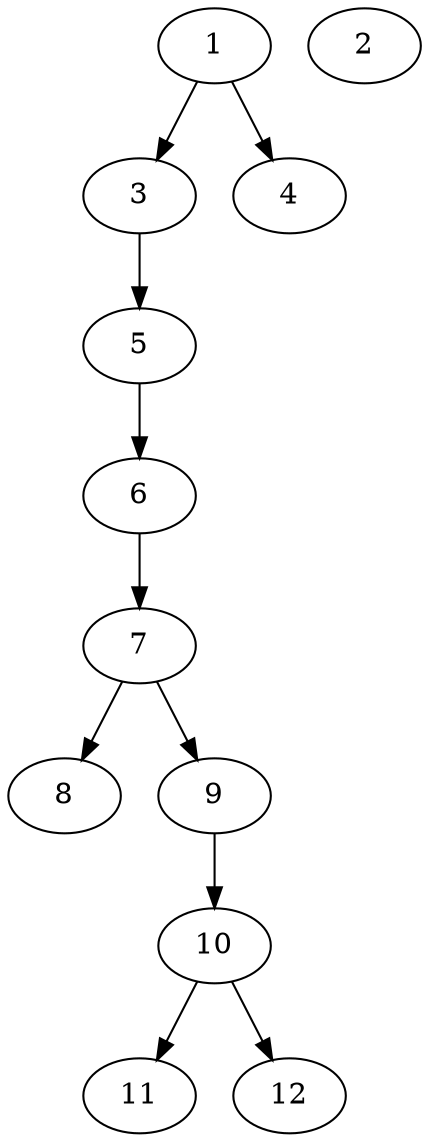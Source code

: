 // DAG (tier=1-easy, mode=data, n=12, ccr=0.344, fat=0.361, density=0.336, regular=0.798, jump=0.075, mindata=1048576, maxdata=8388608)
// DAG automatically generated by daggen at Sun Aug 24 16:33:33 2025
// /home/ermia/Project/Environments/daggen/bin/daggen --dot --ccr 0.344 --fat 0.361 --regular 0.798 --density 0.336 --jump 0.075 --mindata 1048576 --maxdata 8388608 -n 12 
digraph G {
  1 [size="1114668585228658", alpha="0.11", expect_size="557334292614329"]
  1 -> 3 [size ="24015443853312"]
  1 -> 4 [size ="24015443853312"]
  2 [size="4496201435899252", alpha="0.08", expect_size="2248100717949626"]
  3 [size="326424677882974437376", alpha="0.05", expect_size="163212338941487218688"]
  3 -> 5 [size ="379267221291008"]
  4 [size="3074432079757312000", alpha="0.14", expect_size="1537216039878656000"]
  5 [size="2089724625602626", alpha="0.05", expect_size="1044862312801313"]
  5 -> 6 [size ="39573962883072"]
  6 [size="224585413858735161344", alpha="0.10", expect_size="112292706929367580672"]
  6 -> 7 [size ="295581796794368"]
  7 [size="99558514348802400", alpha="0.15", expect_size="49779257174401200"]
  7 -> 8 [size ="100019126403072"]
  7 -> 9 [size ="100019126403072"]
  8 [size="74281618469339392", alpha="0.05", expect_size="37140809234669696"]
  9 [size="1684047297833406", alpha="0.02", expect_size="842023648916703"]
  9 -> 10 [size ="152805406932992"]
  10 [size="57059212020062768", alpha="0.00", expect_size="28529606010031384"]
  10 -> 11 [size ="53059833036800"]
  10 -> 12 [size ="53059833036800"]
  11 [size="711653737426347904", alpha="0.16", expect_size="355826868713173952"]
  12 [size="82028667878482416", alpha="0.07", expect_size="41014333939241208"]
}